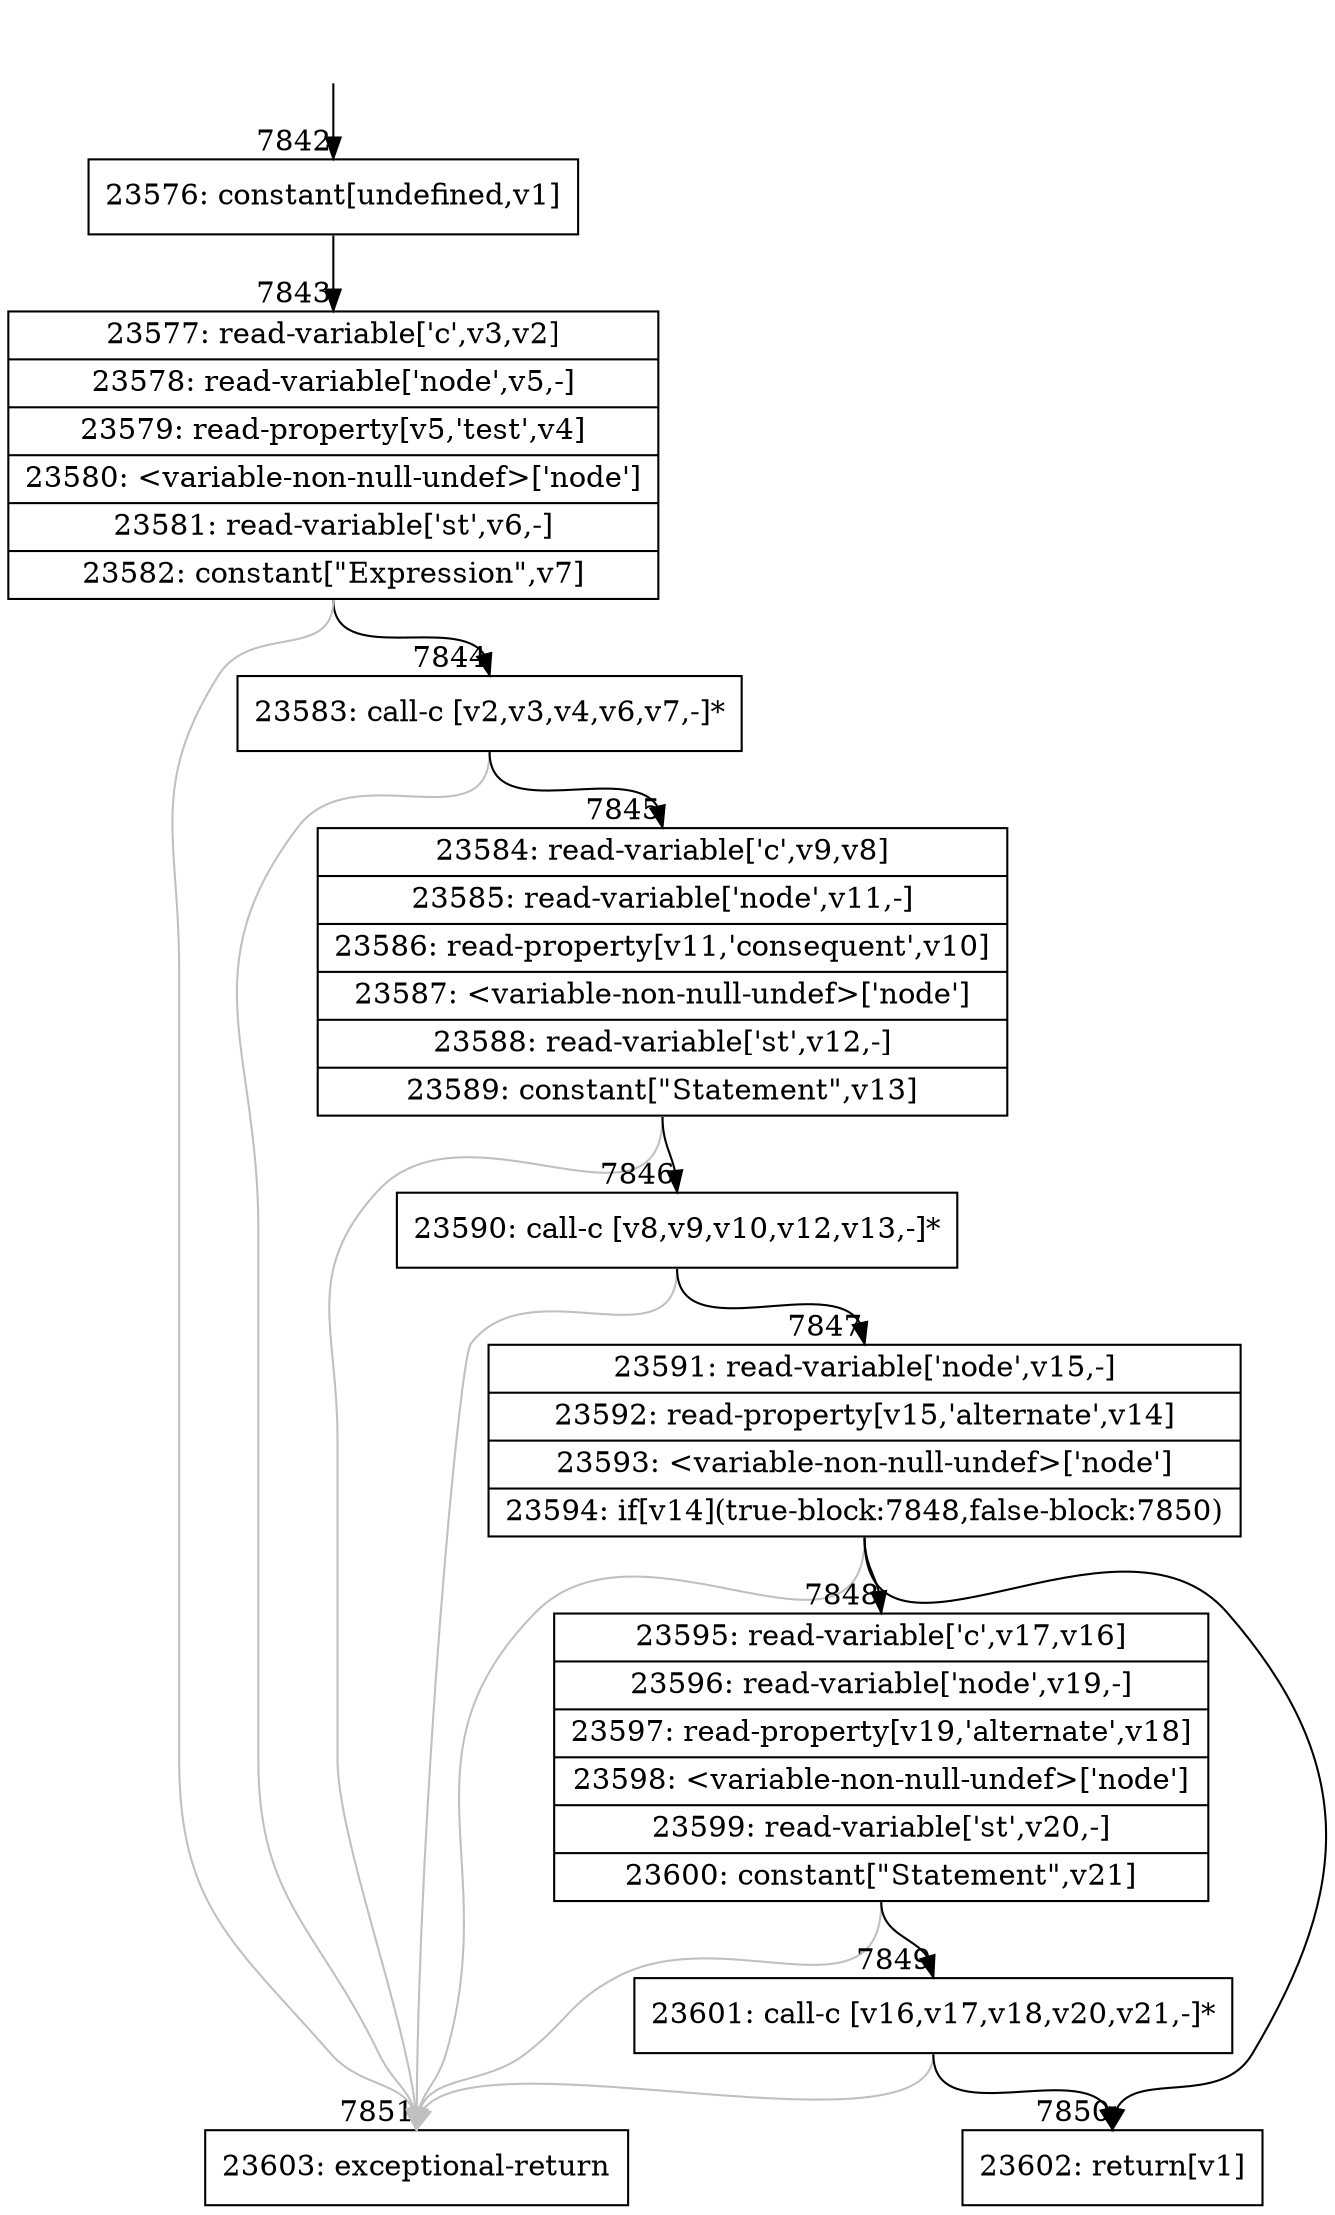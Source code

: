 digraph {
rankdir="TD"
BB_entry425[shape=none,label=""];
BB_entry425 -> BB7842 [tailport=s, headport=n, headlabel="    7842"]
BB7842 [shape=record label="{23576: constant[undefined,v1]}" ] 
BB7842 -> BB7843 [tailport=s, headport=n, headlabel="      7843"]
BB7843 [shape=record label="{23577: read-variable['c',v3,v2]|23578: read-variable['node',v5,-]|23579: read-property[v5,'test',v4]|23580: \<variable-non-null-undef\>['node']|23581: read-variable['st',v6,-]|23582: constant[\"Expression\",v7]}" ] 
BB7843 -> BB7844 [tailport=s, headport=n, headlabel="      7844"]
BB7843 -> BB7851 [tailport=s, headport=n, color=gray, headlabel="      7851"]
BB7844 [shape=record label="{23583: call-c [v2,v3,v4,v6,v7,-]*}" ] 
BB7844 -> BB7845 [tailport=s, headport=n, headlabel="      7845"]
BB7844 -> BB7851 [tailport=s, headport=n, color=gray]
BB7845 [shape=record label="{23584: read-variable['c',v9,v8]|23585: read-variable['node',v11,-]|23586: read-property[v11,'consequent',v10]|23587: \<variable-non-null-undef\>['node']|23588: read-variable['st',v12,-]|23589: constant[\"Statement\",v13]}" ] 
BB7845 -> BB7846 [tailport=s, headport=n, headlabel="      7846"]
BB7845 -> BB7851 [tailport=s, headport=n, color=gray]
BB7846 [shape=record label="{23590: call-c [v8,v9,v10,v12,v13,-]*}" ] 
BB7846 -> BB7847 [tailport=s, headport=n, headlabel="      7847"]
BB7846 -> BB7851 [tailport=s, headport=n, color=gray]
BB7847 [shape=record label="{23591: read-variable['node',v15,-]|23592: read-property[v15,'alternate',v14]|23593: \<variable-non-null-undef\>['node']|23594: if[v14](true-block:7848,false-block:7850)}" ] 
BB7847 -> BB7848 [tailport=s, headport=n, headlabel="      7848"]
BB7847 -> BB7850 [tailport=s, headport=n, headlabel="      7850"]
BB7847 -> BB7851 [tailport=s, headport=n, color=gray]
BB7848 [shape=record label="{23595: read-variable['c',v17,v16]|23596: read-variable['node',v19,-]|23597: read-property[v19,'alternate',v18]|23598: \<variable-non-null-undef\>['node']|23599: read-variable['st',v20,-]|23600: constant[\"Statement\",v21]}" ] 
BB7848 -> BB7849 [tailport=s, headport=n, headlabel="      7849"]
BB7848 -> BB7851 [tailport=s, headport=n, color=gray]
BB7849 [shape=record label="{23601: call-c [v16,v17,v18,v20,v21,-]*}" ] 
BB7849 -> BB7850 [tailport=s, headport=n]
BB7849 -> BB7851 [tailport=s, headport=n, color=gray]
BB7850 [shape=record label="{23602: return[v1]}" ] 
BB7851 [shape=record label="{23603: exceptional-return}" ] 
//#$~ 7297
}
